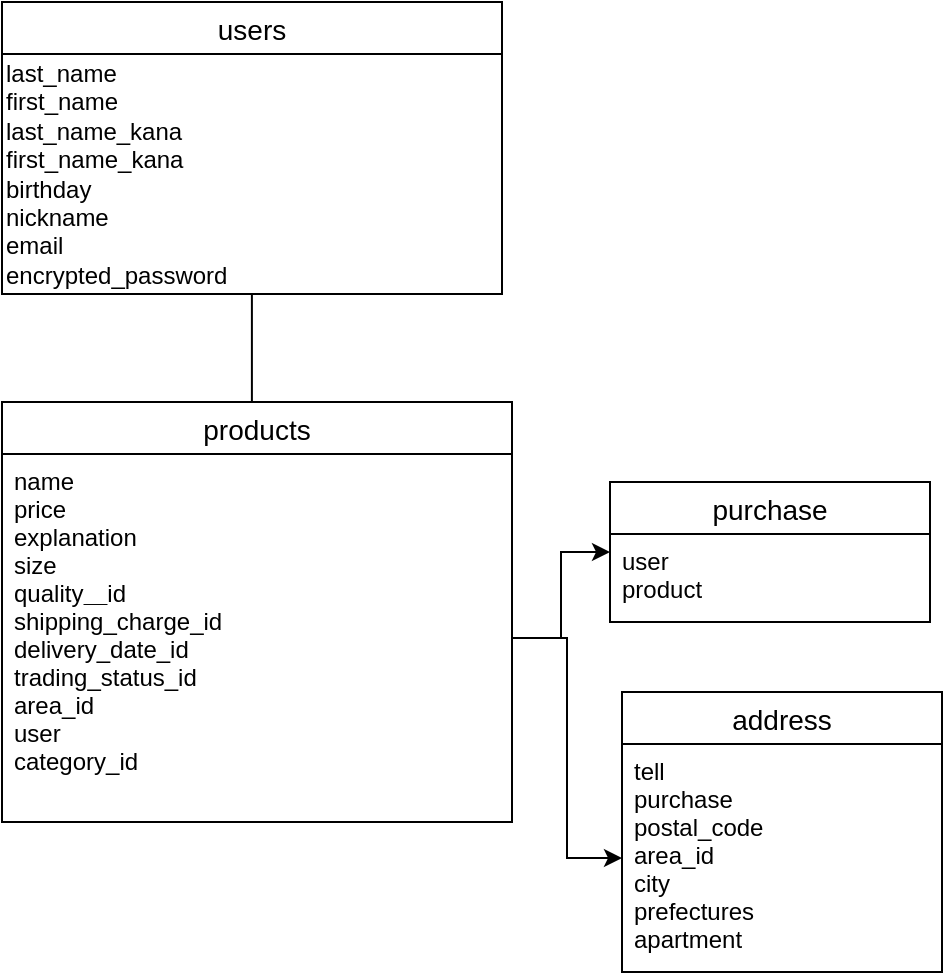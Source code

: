 <mxfile version="13.10.0" type="embed">
    <diagram id="x8wb-dTt-gdK0nMvJnMz" name="ページ1">
        <mxGraphModel dx="473" dy="526" grid="1" gridSize="10" guides="1" tooltips="1" connect="1" arrows="1" fold="1" page="0" pageScale="1" pageWidth="827" pageHeight="1169" math="0" shadow="0">
            <root>
                <mxCell id="0"/>
                <mxCell id="1" parent="0"/>
                <mxCell id="142" style="edgeStyle=orthogonalEdgeStyle;rounded=0;orthogonalLoop=1;jettySize=auto;html=1;entryX=0.49;entryY=0.048;entryDx=0;entryDy=0;entryPerimeter=0;" parent="1" source="17" target="62" edge="1">
                    <mxGeometry relative="1" as="geometry"/>
                </mxCell>
                <mxCell id="17" value="users" style="swimlane;fontStyle=0;childLayout=stackLayout;horizontal=1;startSize=26;horizontalStack=0;resizeParent=1;resizeParentMax=0;resizeLast=0;collapsible=1;marginBottom=0;align=center;fontSize=14;" parent="1" vertex="1">
                    <mxGeometry x="30" y="240" width="250" height="146" as="geometry"/>
                </mxCell>
                <mxCell id="35" value="last_name&amp;nbsp;&lt;br&gt;first_name&lt;br&gt;last_name_kana&lt;br&gt;first_name_kana&lt;br&gt;birthday&lt;br&gt;nickname&lt;br&gt;email&lt;br&gt;encrypted_password" style="text;html=1;align=left;verticalAlign=middle;resizable=0;points=[];autosize=1;" parent="17" vertex="1">
                    <mxGeometry y="26" width="250" height="120" as="geometry"/>
                </mxCell>
                <mxCell id="34" value="&lt;h1&gt;&lt;br&gt;&lt;/h1&gt;" style="text;html=1;align=center;verticalAlign=middle;resizable=0;points=[];autosize=1;" parent="1" vertex="1">
                    <mxGeometry x="110" y="335" width="20" height="50" as="geometry"/>
                </mxCell>
                <mxCell id="62" value="products" style="swimlane;fontStyle=0;childLayout=stackLayout;horizontal=1;startSize=26;horizontalStack=0;resizeParent=1;resizeParentMax=0;resizeLast=0;collapsible=1;marginBottom=0;align=center;fontSize=14;strokeWidth=1;" parent="1" vertex="1">
                    <mxGeometry x="30" y="440" width="255" height="210" as="geometry"/>
                </mxCell>
                <mxCell id="65" value="name&#10;price&#10;explanation&#10;size&#10;quality＿id&#10;shipping_charge_id&#10;delivery_date_id&#10;trading_status_id&#10;area_id&#10;user&#10;category_id&#10;" style="text;strokeColor=none;fillColor=none;spacingLeft=4;spacingRight=4;overflow=hidden;rotatable=0;points=[[0,0.5],[1,0.5]];portConstraint=eastwest;fontSize=12;" parent="62" vertex="1">
                    <mxGeometry y="26" width="255" height="184" as="geometry"/>
                </mxCell>
                <mxCell id="143" value="purchase" style="swimlane;fontStyle=0;childLayout=stackLayout;horizontal=1;startSize=26;horizontalStack=0;resizeParent=1;resizeParentMax=0;resizeLast=0;collapsible=1;marginBottom=0;align=center;fontSize=14;strokeWidth=1;" parent="1" vertex="1">
                    <mxGeometry x="334" y="480" width="160" height="70" as="geometry"/>
                </mxCell>
                <mxCell id="146" value="user&#10;product" style="text;strokeColor=none;fillColor=none;spacingLeft=4;spacingRight=4;overflow=hidden;rotatable=0;points=[[0,0.5],[1,0.5]];portConstraint=eastwest;fontSize=12;" parent="143" vertex="1">
                    <mxGeometry y="26" width="160" height="44" as="geometry"/>
                </mxCell>
                <mxCell id="147" style="edgeStyle=orthogonalEdgeStyle;rounded=0;orthogonalLoop=1;jettySize=auto;html=1;exitX=1;exitY=0.5;exitDx=0;exitDy=0;entryX=0;entryY=0.5;entryDx=0;entryDy=0;" parent="1" source="65" target="143" edge="1">
                    <mxGeometry relative="1" as="geometry"/>
                </mxCell>
                <mxCell id="148" value="address" style="swimlane;fontStyle=0;childLayout=stackLayout;horizontal=1;startSize=26;horizontalStack=0;resizeParent=1;resizeParentMax=0;resizeLast=0;collapsible=1;marginBottom=0;align=center;fontSize=14;strokeWidth=1;" parent="1" vertex="1">
                    <mxGeometry x="340" y="585" width="160" height="140" as="geometry"/>
                </mxCell>
                <mxCell id="151" value="tell&#10;purchase&#10;postal_code&#10;area_id&#10;city&#10;prefectures&#10;apartment" style="text;strokeColor=none;fillColor=none;spacingLeft=4;spacingRight=4;overflow=hidden;rotatable=0;points=[[0,0.5],[1,0.5]];portConstraint=eastwest;fontSize=12;" parent="148" vertex="1">
                    <mxGeometry y="26" width="160" height="114" as="geometry"/>
                </mxCell>
                <mxCell id="152" style="edgeStyle=orthogonalEdgeStyle;rounded=0;orthogonalLoop=1;jettySize=auto;html=1;exitX=1;exitY=0.5;exitDx=0;exitDy=0;" parent="1" source="65" target="151" edge="1">
                    <mxGeometry relative="1" as="geometry"/>
                </mxCell>
            </root>
        </mxGraphModel>
    </diagram>
</mxfile>